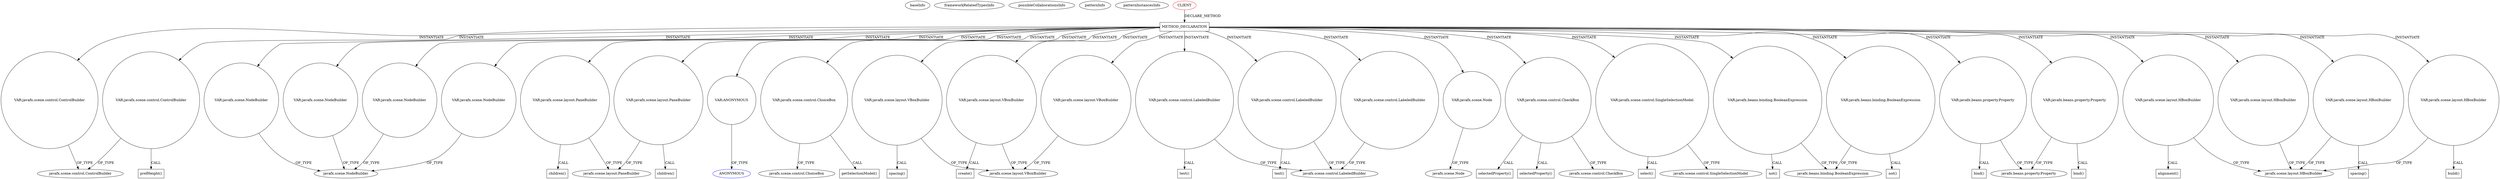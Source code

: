 digraph {
baseInfo[graphId=3358,category="pattern",isAnonymous=false,possibleRelation=false]
frameworkRelatedTypesInfo[]
possibleCollaborationsInfo[]
patternInfo[frequency=2.0,patternRootClient=0]
patternInstancesInfo[0="yorlov-VirtualPointer~/yorlov-VirtualPointer/VirtualPointer-master/src/com/blogspot/captain1653/options/OptionsStage.java~OptionsStage~4889",1="SaiPradeepDandem-javafx2-gradient-builder~/SaiPradeepDandem-javafx2-gradient-builder/javafx2-gradient-builder-master/src/main/java/com/javafx/gradientbuilder/application/RadialSettingsLayout.java~RadialSettingsLayout~1170"]
77[label="javafx.scene.control.ControlBuilder",vertexType="FRAMEWORK_CLASS_TYPE",isFrameworkType=false]
152[label="VAR:javafx.scene.control.ControlBuilder",vertexType="VARIABLE_EXPRESION",isFrameworkType=false,shape=circle]
153[label="prefHeight()",vertexType="INSIDE_CALL",isFrameworkType=false,shape=box]
16[label="METHOD_DECLARATION",vertexType="CLIENT_METHOD_DECLARATION",isFrameworkType=false,shape=box]
0[label="CLIENT",vertexType="ROOT_CLIENT_CLASS_DECLARATION",isFrameworkType=false,color=red]
51[label="VAR:javafx.scene.NodeBuilder",vertexType="VARIABLE_EXPRESION",isFrameworkType=false,shape=circle]
173[label="VAR:javafx.scene.NodeBuilder",vertexType="VARIABLE_EXPRESION",isFrameworkType=false,shape=circle]
131[label="VAR:javafx.scene.NodeBuilder",vertexType="VARIABLE_EXPRESION",isFrameworkType=false,shape=circle]
261[label="VAR:javafx.scene.NodeBuilder",vertexType="VARIABLE_EXPRESION",isFrameworkType=false,shape=circle]
231[label="VAR:javafx.scene.layout.PaneBuilder",vertexType="VARIABLE_EXPRESION",isFrameworkType=false,shape=circle]
232[label="children()",vertexType="INSIDE_CALL",isFrameworkType=false,shape=box]
187[label="VAR:javafx.scene.layout.PaneBuilder",vertexType="VARIABLE_EXPRESION",isFrameworkType=false,shape=circle]
188[label="children()",vertexType="INSIDE_CALL",isFrameworkType=false,shape=box]
313[label="VAR:ANONYMOUS",vertexType="VARIABLE_EXPRESION",isFrameworkType=false,shape=circle]
53[label="javafx.scene.NodeBuilder",vertexType="FRAMEWORK_CLASS_TYPE",isFrameworkType=false]
284[label="VAR:javafx.scene.control.ChoiceBox",vertexType="VARIABLE_EXPRESION",isFrameworkType=false,shape=circle]
5[label="javafx.scene.control.ChoiceBox",vertexType="FRAMEWORK_CLASS_TYPE",isFrameworkType=false]
285[label="getSelectionModel()",vertexType="INSIDE_CALL",isFrameworkType=false,shape=box]
39[label="VAR:javafx.scene.layout.VBoxBuilder",vertexType="VARIABLE_EXPRESION",isFrameworkType=false,shape=circle]
40[label="spacing()",vertexType="INSIDE_CALL",isFrameworkType=false,shape=box]
45[label="VAR:javafx.scene.layout.VBoxBuilder",vertexType="VARIABLE_EXPRESION",isFrameworkType=false,shape=circle]
93[label="VAR:javafx.scene.layout.VBoxBuilder",vertexType="VARIABLE_EXPRESION",isFrameworkType=false,shape=circle]
314[label="ANONYMOUS",vertexType="REFERENCE_ANONYMOUS_DECLARATION",isFrameworkType=false,color=blue]
100[label="create()",vertexType="INSIDE_CALL",isFrameworkType=false,shape=box]
161[label="VAR:javafx.scene.control.LabeledBuilder",vertexType="VARIABLE_EXPRESION",isFrameworkType=false,shape=circle]
109[label="javafx.scene.control.LabeledBuilder",vertexType="FRAMEWORK_CLASS_TYPE",isFrameworkType=false]
162[label="text()",vertexType="INSIDE_CALL",isFrameworkType=false,shape=box]
107[label="VAR:javafx.scene.control.LabeledBuilder",vertexType="VARIABLE_EXPRESION",isFrameworkType=false,shape=circle]
108[label="text()",vertexType="INSIDE_CALL",isFrameworkType=false,shape=box]
158[label="VAR:javafx.scene.control.LabeledBuilder",vertexType="VARIABLE_EXPRESION",isFrameworkType=false,shape=circle]
223[label="VAR:javafx.scene.control.ControlBuilder",vertexType="VARIABLE_EXPRESION",isFrameworkType=false,shape=circle]
38[label="javafx.scene.layout.PaneBuilder",vertexType="FRAMEWORK_CLASS_TYPE",isFrameworkType=false]
302[label="VAR:javafx.scene.Node",vertexType="VARIABLE_EXPRESION",isFrameworkType=false,shape=circle]
292[label="javafx.scene.Node",vertexType="FRAMEWORK_CLASS_TYPE",isFrameworkType=false]
35[label="javafx.scene.layout.VBoxBuilder",vertexType="FRAMEWORK_CLASS_TYPE",isFrameworkType=false]
296[label="VAR:javafx.scene.control.CheckBox",vertexType="VARIABLE_EXPRESION",isFrameworkType=false,shape=circle]
309[label="selectedProperty()",vertexType="INSIDE_CALL",isFrameworkType=false,shape=box]
297[label="selectedProperty()",vertexType="INSIDE_CALL",isFrameworkType=false,shape=box]
281[label="VAR:javafx.scene.control.SingleSelectionModel",vertexType="VARIABLE_EXPRESION",isFrameworkType=false,shape=circle]
282[label="select()",vertexType="INSIDE_CALL",isFrameworkType=false,shape=box]
283[label="javafx.scene.control.SingleSelectionModel",vertexType="FRAMEWORK_CLASS_TYPE",isFrameworkType=false]
293[label="VAR:javafx.beans.binding.BooleanExpression",vertexType="VARIABLE_EXPRESION",isFrameworkType=false,shape=circle]
295[label="javafx.beans.binding.BooleanExpression",vertexType="FRAMEWORK_CLASS_TYPE",isFrameworkType=false]
294[label="not()",vertexType="INSIDE_CALL",isFrameworkType=false,shape=box]
305[label="VAR:javafx.beans.binding.BooleanExpression",vertexType="VARIABLE_EXPRESION",isFrameworkType=false,shape=circle]
306[label="not()",vertexType="INSIDE_CALL",isFrameworkType=false,shape=box]
299[label="VAR:javafx.beans.property.Property",vertexType="VARIABLE_EXPRESION",isFrameworkType=false,shape=circle]
289[label="javafx.beans.property.Property",vertexType="FRAMEWORK_INTERFACE_TYPE",isFrameworkType=false]
300[label="bind()",vertexType="INSIDE_CALL",isFrameworkType=false,shape=box]
287[label="VAR:javafx.beans.property.Property",vertexType="VARIABLE_EXPRESION",isFrameworkType=false,shape=circle]
288[label="bind()",vertexType="INSIDE_CALL",isFrameworkType=false,shape=box]
119[label="VAR:javafx.scene.layout.HBoxBuilder",vertexType="VARIABLE_EXPRESION",isFrameworkType=false,shape=circle]
115[label="javafx.scene.layout.HBoxBuilder",vertexType="FRAMEWORK_CLASS_TYPE",isFrameworkType=false]
120[label="alignment()",vertexType="INSIDE_CALL",isFrameworkType=false,shape=box]
3[label="javafx.scene.control.CheckBox",vertexType="FRAMEWORK_CLASS_TYPE",isFrameworkType=false]
190[label="VAR:javafx.scene.layout.HBoxBuilder",vertexType="VARIABLE_EXPRESION",isFrameworkType=false,shape=circle]
191[label="spacing()",vertexType="INSIDE_CALL",isFrameworkType=false,shape=box]
122[label="VAR:javafx.scene.layout.HBoxBuilder",vertexType="VARIABLE_EXPRESION",isFrameworkType=false,shape=circle]
184[label="VAR:javafx.scene.layout.HBoxBuilder",vertexType="VARIABLE_EXPRESION",isFrameworkType=false,shape=circle]
185[label="build()",vertexType="INSIDE_CALL",isFrameworkType=false,shape=box]
231->38[label="OF_TYPE"]
296->297[label="CALL"]
16->261[label="INSTANTIATE"]
16->284[label="INSTANTIATE"]
16->293[label="INSTANTIATE"]
39->40[label="CALL"]
296->309[label="CALL"]
187->188[label="CALL"]
293->294[label="CALL"]
299->300[label="CALL"]
16->223[label="INSTANTIATE"]
293->295[label="OF_TYPE"]
184->185[label="CALL"]
51->53[label="OF_TYPE"]
131->53[label="OF_TYPE"]
16->131[label="INSTANTIATE"]
302->292[label="OF_TYPE"]
284->285[label="CALL"]
45->100[label="CALL"]
122->115[label="OF_TYPE"]
223->77[label="OF_TYPE"]
313->314[label="OF_TYPE"]
16->45[label="INSTANTIATE"]
16->190[label="INSTANTIATE"]
16->107[label="INSTANTIATE"]
0->16[label="DECLARE_METHOD"]
16->302[label="INSTANTIATE"]
184->115[label="OF_TYPE"]
284->5[label="OF_TYPE"]
16->39[label="INSTANTIATE"]
16->287[label="INSTANTIATE"]
39->35[label="OF_TYPE"]
161->162[label="CALL"]
119->115[label="OF_TYPE"]
45->35[label="OF_TYPE"]
107->108[label="CALL"]
281->283[label="OF_TYPE"]
158->109[label="OF_TYPE"]
16->296[label="INSTANTIATE"]
16->122[label="INSTANTIATE"]
287->289[label="OF_TYPE"]
16->93[label="INSTANTIATE"]
305->306[label="CALL"]
107->109[label="OF_TYPE"]
161->109[label="OF_TYPE"]
231->232[label="CALL"]
16->51[label="INSTANTIATE"]
299->289[label="OF_TYPE"]
152->153[label="CALL"]
305->295[label="OF_TYPE"]
173->53[label="OF_TYPE"]
16->281[label="INSTANTIATE"]
16->305[label="INSTANTIATE"]
119->120[label="CALL"]
152->77[label="OF_TYPE"]
16->231[label="INSTANTIATE"]
16->152[label="INSTANTIATE"]
16->299[label="INSTANTIATE"]
93->35[label="OF_TYPE"]
261->53[label="OF_TYPE"]
16->119[label="INSTANTIATE"]
187->38[label="OF_TYPE"]
16->313[label="INSTANTIATE"]
296->3[label="OF_TYPE"]
16->173[label="INSTANTIATE"]
16->184[label="INSTANTIATE"]
16->187[label="INSTANTIATE"]
190->115[label="OF_TYPE"]
16->158[label="INSTANTIATE"]
190->191[label="CALL"]
16->161[label="INSTANTIATE"]
287->288[label="CALL"]
281->282[label="CALL"]
}
